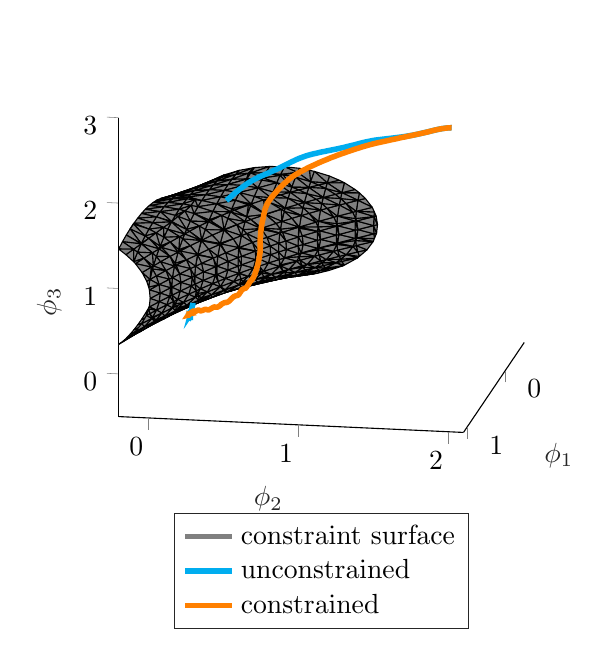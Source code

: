 % This file was created by matlab2tikz.
%
%The latest updates can be retrieved from
%  http://www.mathworks.com/matlabcentral/fileexchange/22022-matlab2tikz-matlab2tikz
%where you can also make suggestions and rate matlab2tikz.
%
\begin{tikzpicture}

\begin{axis}[%
width=2.028in,
height=2.024in,
at={(1.011in,0.642in)},
scale only axis,
xmin=-0.5,
xmax=1.1,
tick align=outside,
xlabel style={font=\color{white!15!black}},
xlabel={$\phi_\text{1}$},
ymin=-0.2,
ymax=2.1,
ylabel style={font=\color{white!15!black}},
ylabel={$\phi_\text{2}$},
zmin=-0.5,
zmax=3,
zlabel style={font=\color{white!15!black}},
zlabel={$\phi_\text{3}$},
view={100}{17},
axis background/.style={fill=white},
title style={font=\bfseries},
title={},
axis x line*=bottom,
axis y line*=left,
axis z line*=left,
legend style={at={(0.5,-0.2)}, anchor=north, legend cell align=left, align=left, draw=white!15!black}
]
% \addplot3 [color=black, line width=11.0pt, draw=none, mark=asterisk, mark options={solid, black}]
%  table[row sep=crcr] {%
% -0.011	-0.016	-0.026\\
% };
%  \addlegendentry{Goal Attitude}
% \addlegendentry{Constraint Surface}
\addplot3 [color=gray, line width=2.0pt]
 table[row sep=crcr] {%
0	0	1\\
};
\addlegendentry{constraint surface}
\addplot3 [color=cyan, line width=2.0pt]
 table[row sep=crcr] {%
0	0	1\\
};
\addlegendentry{unconstrained}
\addplot3 [color=orange, line width=2.0pt]
 table[row sep=crcr] {%
0	0	1\\
};
\addlegendentry{constrained}
\addplot3[area legend, table/row sep=crcr, patch, fill=gray, faceted color=black, patch table={%
0	1	2\\
2	1	3\\
0	2	4\\
4	2	5\\
4	5	6\\
6	5	7\\
6	7	8\\
8	7	9\\
8	9	10\\
8	10	11\\
11	10	12\\
11	12	13\\
2	3	14\\
2	14	5\\
5	14	15\\
5	15	7\\
7	15	16\\
7	16	9\\
17	18	19\\
19	18	20\\
17	19	21\\
21	19	22\\
3	1	22\\
22	1	21\\
9	23	10\\
10	23	12\\
12	23	24\\
12	24	13\\
13	24	25\\
13	25	26\\
26	25	27\\
26	27	28\\
19	20	29\\
29	20	30\\
19	29	22\\
22	29	31\\
3	22	14\\
14	22	31\\
14	31	32\\
14	32	15\\
15	32	33\\
15	33	16\\
16	33	34\\
16	34	9\\
9	34	35\\
9	35	23\\
23	35	24\\
24	35	36\\
24	36	37\\
24	37	25\\
38	39	40\\
38	41	39\\
39	41	29\\
39	29	30\\
29	41	31\\
31	41	42\\
31	42	32\\
32	42	43\\
32	43	33\\
33	43	44\\
33	44	34\\
34	44	45\\
34	45	35\\
35	45	46\\
35	46	47\\
35	47	36\\
38	40	48\\
48	40	49\\
38	48	41\\
41	48	50\\
41	50	42\\
42	50	51\\
42	51	43\\
43	51	52\\
43	52	44\\
44	52	53\\
44	53	54\\
44	54	45\\
45	54	55\\
45	55	46\\
56	57	58\\
56	59	57\\
57	59	48\\
57	48	49\\
48	59	50\\
50	59	60\\
50	60	51\\
51	60	61\\
51	61	52\\
52	61	62\\
52	62	63\\
52	63	53\\
64	65	66\\
66	65	56\\
66	56	58\\
56	65	59\\
59	65	67\\
59	67	60\\
60	67	68\\
60	68	61\\
61	68	69\\
61	69	62\\
62	69	70\\
64	71	65\\
65	71	72\\
65	72	67\\
67	72	73\\
67	73	68\\
68	73	74\\
68	74	69\\
69	74	75\\
69	75	76\\
69	76	70\\
71	77	72\\
72	77	78\\
72	78	73\\
73	78	79\\
73	79	74\\
74	79	80\\
74	80	81\\
74	81	75\\
77	82	78\\
78	82	83\\
78	83	79\\
79	83	84\\
79	84	80\\
80	84	85\\
82	86	83\\
83	86	87\\
83	87	84\\
84	87	88\\
84	88	89\\
84	89	85\\
86	90	87\\
87	90	91\\
87	91	88\\
88	91	92\\
90	93	91\\
91	93	94\\
91	94	95\\
91	95	92\\
93	96	94\\
94	96	97\\
96	98	97\\
97	98	99\\
98	100	99\\
101	102	103\\
103	102	104\\
20	18	103\\
103	18	101\\
25	105	27\\
27	105	28\\
28	105	106\\
28	106	107\\
107	106	108\\
107	108	109\\
110	111	112\\
110	113	111\\
111	113	103\\
111	103	104\\
30	20	113\\
113	20	103\\
36	114	37\\
37	114	25\\
25	114	115\\
25	115	105\\
105	115	116\\
105	116	106\\
110	112	117\\
117	112	118\\
40	39	117\\
117	39	113\\
117	113	110\\
39	30	113\\
46	119	47\\
47	119	36\\
36	119	120\\
36	120	114\\
114	120	121\\
114	121	115\\
122	123	124\\
124	123	117\\
124	117	118\\
49	40	123\\
123	40	117\\
53	125	54\\
54	125	55\\
55	125	126\\
55	126	46\\
46	126	127\\
46	127	119\\
119	127	128\\
119	128	120\\
58	57	129\\
129	57	123\\
129	123	122\\
57	49	123\\
62	130	63\\
63	130	53\\
53	130	131\\
53	131	125\\
125	131	126\\
126	131	132\\
126	132	133\\
126	133	127\\
66	58	129\\
70	134	62\\
62	134	130\\
130	134	131\\
131	134	135\\
131	135	136\\
131	136	132\\
75	137	76\\
76	137	70\\
70	137	138\\
70	138	134\\
134	138	139\\
134	139	135\\
80	140	81\\
81	140	75\\
75	140	141\\
75	141	137\\
137	141	138\\
138	141	142\\
85	143	80\\
80	143	140\\
140	143	141\\
141	143	144\\
141	144	145\\
141	145	142\\
88	146	89\\
89	146	85\\
85	146	147\\
85	147	143\\
143	147	148\\
143	148	144\\
92	149	88\\
88	149	146\\
146	149	147\\
147	149	150\\
94	151	95\\
95	151	92\\
92	151	152\\
92	152	149\\
149	152	150\\
150	152	153\\
97	154	94\\
94	154	151\\
151	154	152\\
152	154	155\\
152	155	156\\
152	156	153\\
99	157	97\\
97	157	154\\
154	157	155\\
155	157	158\\
100	159	99\\
99	159	160\\
99	160	157\\
157	160	161\\
157	161	158\\
159	162	160\\
160	162	163\\
164	165	166\\
104	102	164\\
164	102	167\\
164	167	165\\
106	168	108\\
108	168	109\\
109	168	169\\
109	169	170\\
170	169	171\\
170	171	172\\
112	111	173\\
173	111	164\\
173	164	166\\
111	104	164\\
115	174	116\\
116	174	106\\
106	174	175\\
106	175	168\\
168	175	176\\
168	176	169\\
118	112	177\\
177	112	173\\
177	173	178\\
120	179	121\\
121	179	115\\
115	179	180\\
115	180	174\\
174	180	181\\
174	181	175\\
124	118	177\\
127	182	128\\
128	182	120\\
120	182	183\\
120	183	179\\
179	183	184\\
179	184	180\\
132	185	133\\
133	185	127\\
127	185	186\\
127	186	182\\
182	186	187\\
182	187	183\\
135	188	136\\
136	188	132\\
132	188	189\\
132	189	185\\
185	189	190\\
185	190	186\\
138	191	139\\
139	191	135\\
135	191	192\\
135	192	188\\
188	192	193\\
188	193	189\\
142	194	138\\
138	194	191\\
191	194	192\\
192	194	195\\
144	196	145\\
145	196	142\\
142	196	197\\
142	197	194\\
194	197	198\\
194	198	195\\
147	199	148\\
148	199	144\\
144	199	200\\
144	200	196\\
196	200	201\\
196	201	197\\
150	202	147\\
147	202	199\\
199	202	200\\
200	202	203\\
153	204	150\\
150	204	205\\
150	205	202\\
202	205	203\\
155	206	156\\
156	206	153\\
153	206	207\\
153	207	204\\
158	208	155\\
155	208	209\\
155	209	206\\
206	209	207\\
160	210	161\\
161	210	158\\
158	210	211\\
158	211	208\\
163	212	160\\
160	212	210\\
210	212	211\\
211	212	213\\
166	165	214\\
214	165	215\\
214	215	216\\
165	167	215\\
169	217	171\\
171	217	218\\
171	218	172\\
172	218	219\\
173	166	220\\
220	166	214\\
220	214	221\\
175	222	176\\
176	222	223\\
176	223	169\\
169	223	217\\
178	173	220\\
180	224	181\\
181	224	225\\
181	225	175\\
175	225	222\\
183	226	184\\
184	226	227\\
184	227	180\\
180	227	224\\
186	228	187\\
187	228	229\\
187	229	183\\
183	229	226\\
189	230	190\\
190	230	186\\
186	230	231\\
186	231	228\\
192	232	193\\
193	232	189\\
189	232	233\\
189	233	230\\
230	233	234\\
230	234	231\\
195	235	192\\
192	235	236\\
192	236	232\\
232	236	233\\
197	237	198\\
198	237	195\\
195	237	238\\
195	238	235\\
200	239	201\\
201	239	197\\
197	239	240\\
197	240	237\\
237	240	241\\
237	241	238\\
203	242	200\\
200	242	243\\
200	243	239\\
239	243	240\\
204	244	205\\
205	244	203\\
203	244	245\\
203	245	242\\
207	246	204\\
204	246	247\\
204	247	244\\
244	247	245\\
208	248	209\\
209	248	207\\
207	248	249\\
207	249	246\\
211	250	208\\
208	250	251\\
208	251	248\\
248	251	249\\
213	252	211\\
211	252	250\\
214	216	253\\
253	216	254\\
253	254	255\\
217	256	218\\
218	256	219\\
219	256	257\\
219	257	258\\
258	257	259\\
258	259	260\\
221	214	253\\
222	261	223\\
223	261	217\\
217	261	262\\
217	262	256\\
256	262	263\\
256	263	257\\
224	264	225\\
225	264	222\\
222	264	265\\
222	265	261\\
261	265	266\\
261	266	262\\
226	267	227\\
227	267	224\\
224	267	268\\
224	268	264\\
264	268	269\\
264	269	265\\
228	270	229\\
229	270	226\\
226	270	271\\
226	271	267\\
267	271	272\\
267	272	268\\
231	273	228\\
228	273	274\\
228	274	270\\
270	274	271\\
233	275	234\\
234	275	276\\
234	276	231\\
231	276	273\\
235	277	236\\
236	277	233\\
233	277	278\\
233	278	275\\
238	279	235\\
235	279	280\\
235	280	277\\
277	280	278\\
240	281	241\\
241	281	282\\
241	282	238\\
238	282	279\\
242	283	243\\
243	283	240\\
240	283	284\\
240	284	281\\
245	285	242\\
242	285	286\\
242	286	283\\
283	286	284\\
246	287	247\\
247	287	245\\
245	287	288\\
245	288	285\\
249	289	246\\
246	289	290\\
246	290	287\\
287	290	288\\
250	291	251\\
251	291	249\\
249	291	292\\
249	292	289\\
252	293	250\\
250	293	294\\
250	294	291\\
291	294	292\\
255	254	295\\
295	254	296\\
257	297	259\\
259	297	298\\
259	298	260\\
260	298	299\\
262	300	263\\
263	300	301\\
263	301	257\\
257	301	297\\
265	302	266\\
266	302	303\\
266	303	262\\
262	303	300\\
268	304	269\\
269	304	305\\
269	305	265\\
265	305	302\\
271	306	272\\
272	306	307\\
272	307	268\\
268	307	304\\
273	308	274\\
274	308	309\\
274	309	271\\
271	309	306\\
275	310	276\\
276	310	311\\
276	311	273\\
273	311	308\\
278	312	275\\
275	312	310\\
279	313	280\\
280	313	314\\
280	314	278\\
278	314	312\\
281	315	282\\
282	315	316\\
282	316	279\\
279	316	313\\
284	317	281\\
281	317	315\\
285	318	286\\
286	318	319\\
286	319	284\\
284	319	317\\
288	320	285\\
285	320	318\\
289	321	290\\
290	321	322\\
290	322	288\\
288	322	320\\
292	323	289\\
289	323	321\\
293	324	294\\
294	324	292\\
292	324	325\\
292	325	323\\
295	296	326\\
326	296	327\\
297	328	298\\
298	328	329\\
298	329	299\\
299	329	330\\
300	331	301\\
301	331	332\\
301	332	297\\
297	332	328\\
302	333	303\\
303	333	334\\
303	334	300\\
300	334	331\\
304	335	305\\
305	335	336\\
305	336	302\\
302	336	333\\
306	337	307\\
307	337	338\\
307	338	304\\
304	338	335\\
308	339	309\\
309	339	340\\
309	340	306\\
306	340	337\\
310	341	311\\
311	341	342\\
311	342	308\\
308	342	339\\
312	343	310\\
310	343	341\\
313	344	314\\
314	344	345\\
314	345	312\\
312	345	343\\
315	346	316\\
316	346	347\\
316	347	313\\
313	347	344\\
317	348	315\\
315	348	346\\
318	349	319\\
319	349	350\\
319	350	317\\
317	350	348\\
320	351	318\\
318	351	349\\
321	352	322\\
322	352	353\\
322	353	320\\
320	353	351\\
323	354	321\\
321	354	352\\
325	355	323\\
323	355	354\\
326	327	356\\
356	327	357\\
356	357	358\\
359	360	361\\
328	359	329\\
329	359	361\\
329	361	362\\
362	361	363\\
329	362	330\\
356	358	364\\
365	366	367\\
331	365	332\\
332	365	367\\
332	367	359\\
359	367	360\\
332	359	328\\
368	369	370\\
333	368	334\\
334	368	370\\
334	370	365\\
365	370	366\\
334	365	331\\
371	372	373\\
335	371	336\\
336	371	373\\
336	373	368\\
368	373	369\\
336	368	333\\
337	374	338\\
338	374	372\\
338	372	371\\
338	371	335\\
339	375	340\\
340	375	376\\
340	376	337\\
337	376	374\\
341	377	342\\
342	377	378\\
342	378	339\\
339	378	375\\
379	380	381\\
343	379	341\\
341	379	381\\
341	381	377\\
344	382	345\\
345	382	380\\
345	380	379\\
345	379	343\\
346	383	347\\
347	383	384\\
347	384	344\\
344	384	382\\
348	385	346\\
346	385	383\\
349	386	350\\
350	386	387\\
350	387	348\\
348	387	385\\
351	388	349\\
349	388	386\\
352	389	353\\
353	389	390\\
353	390	351\\
351	390	388\\
354	391	352\\
352	391	389\\
355	392	354\\
354	392	391\\
358	357	393\\
393	357	394\\
393	394	395\\
394	396	395\\
360	397	361\\
361	397	398\\
361	398	363\\
363	398	399\\
364	358	400\\
400	358	393\\
400	393	401\\
366	402	367\\
367	402	403\\
367	403	360\\
360	403	397\\
400	401	404\\
369	405	370\\
370	405	406\\
370	406	366\\
366	406	402\\
372	407	373\\
373	407	408\\
373	408	369\\
369	408	405\\
409	410	411\\
374	409	372\\
372	409	411\\
372	411	407\\
412	413	414\\
375	412	376\\
376	412	414\\
376	414	409\\
409	414	410\\
376	409	374\\
377	415	378\\
378	415	413\\
378	413	412\\
378	412	375\\
380	416	381\\
381	416	417\\
381	417	377\\
377	417	415\\
382	418	380\\
380	418	416\\
383	419	384\\
384	419	420\\
384	420	382\\
382	420	418\\
421	422	423\\
385	421	383\\
383	421	423\\
383	423	419\\
386	424	387\\
387	424	422\\
387	422	421\\
387	421	385\\
388	425	386\\
386	425	424\\
389	426	390\\
390	426	427\\
390	427	388\\
388	427	425\\
391	428	389\\
389	428	426\\
429	430	431\\
392	429	391\\
391	429	431\\
391	431	428\\
393	395	432\\
395	396	432\\
432	396	433\\
432	433	434\\
435	436	437\\
397	435	398\\
398	435	437\\
398	437	438\\
438	437	439\\
398	438	399\\
401	393	440\\
440	393	432\\
440	432	441\\
432	434	441\\
442	443	444\\
402	442	403\\
403	442	444\\
403	444	435\\
435	444	436\\
403	435	397\\
404	401	445\\
445	401	440\\
445	440	446\\
447	448	449\\
405	447	406\\
406	447	449\\
406	449	442\\
442	449	443\\
406	442	402\\
445	446	450\\
451	452	453\\
407	451	408\\
408	451	453\\
408	453	447\\
447	453	448\\
408	447	405\\
410	454	411\\
411	454	452\\
411	452	451\\
411	451	407\\
413	455	414\\
414	455	456\\
414	456	410\\
410	456	454\\
457	458	459\\
415	457	413\\
413	457	459\\
413	459	455\\
416	460	417\\
417	460	458\\
417	458	457\\
417	457	415\\
461	462	463\\
418	461	416\\
416	461	463\\
416	463	460\\
464	465	466\\
419	464	420\\
420	464	466\\
420	466	461\\
461	466	462\\
420	461	418\\
422	467	423\\
423	467	465\\
423	465	464\\
423	464	419\\
424	468	422\\
422	468	467\\
469	470	471\\
425	469	424\\
424	469	471\\
424	471	468\\
426	472	427\\
427	472	470\\
427	470	469\\
427	469	425\\
473	474	475\\
428	473	426\\
426	473	475\\
426	475	472\\
430	476	431\\
431	476	474\\
431	474	473\\
431	473	428\\
434	433	477\\
477	433	478\\
478	479	477\\
477	479	480\\
481	482	483\\
436	481	437\\
437	481	483\\
437	483	484\\
484	483	485\\
437	484	439\\
440	441	486\\
441	434	486\\
486	434	477\\
486	477	487\\
487	477	488\\
477	480	488\\
489	490	491\\
443	489	444\\
444	489	491\\
444	491	481\\
481	491	482\\
444	481	436\\
446	440	492\\
492	440	486\\
486	487	492\\
492	487	493\\
494	495	496\\
448	494	449\\
449	494	496\\
449	496	489\\
489	496	490\\
449	489	443\\
450	446	497\\
497	446	492\\
497	492	498\\
498	492	499\\
492	493	499\\
500	501	502\\
452	500	453\\
453	500	502\\
453	502	494\\
494	502	495\\
453	494	448\\
497	498	503\\
504	505	506\\
504	506	507\\
507	506	501\\
507	501	500\\
454	507	452\\
452	507	500\\
504	508	505\\
505	508	509\\
455	508	456\\
456	508	504\\
456	504	507\\
456	507	454\\
510	511	512\\
458	510	459\\
459	510	512\\
459	512	508\\
508	512	509\\
459	508	455\\
510	513	511\\
511	513	514\\
460	513	458\\
458	513	510\\
515	516	517\\
462	515	463\\
463	515	517\\
463	517	513\\
513	517	514\\
463	513	460\\
465	518	466\\
466	518	516\\
466	516	515\\
466	515	462\\
519	520	521\\
467	519	465\\
465	519	521\\
465	521	518\\
519	522	520\\
520	522	523\\
468	522	467\\
467	522	519\\
470	524	471\\
471	524	523\\
471	523	522\\
471	522	468\\
525	526	527\\
472	525	470\\
470	525	527\\
470	527	524\\
474	528	475\\
475	528	526\\
475	526	525\\
475	525	472\\
476	529	474\\
474	529	528\\
480	479	530\\
530	479	531\\
531	532	530\\
530	532	533\\
532	534	533\\
533	534	535\\
536	537	538\\
536	538	539\\
539	538	540\\
539	540	541\\
482	539	483\\
483	539	541\\
483	541	542\\
483	542	485\\
487	488	543\\
488	480	543\\
543	480	530\\
543	530	544\\
530	533	544\\
544	533	545\\
533	535	545\\
545	535	546\\
547	548	549\\
547	549	550\\
550	549	551\\
550	551	552\\
552	551	537\\
552	537	536\\
490	552	491\\
491	552	536\\
491	536	539\\
491	539	482\\
493	487	553\\
553	487	543\\
543	544	553\\
553	544	554\\
544	545	554\\
554	545	555\\
545	546	555\\
555	546	556\\
555	556	557\\
557	556	558\\
558	556	548\\
558	548	547\\
547	550	558\\
558	550	559\\
495	559	496\\
496	559	550\\
496	550	552\\
496	552	490\\
498	499	560\\
499	493	560\\
560	493	553\\
560	553	561\\
553	554	561\\
561	554	562\\
554	555	562\\
562	555	563\\
555	557	563\\
563	557	564\\
557	558	564\\
564	558	565\\
501	565	502\\
502	565	558\\
502	558	559\\
502	559	495\\
503	498	566\\
566	498	560\\
566	560	567\\
560	561	567\\
567	561	568\\
561	562	568\\
568	562	569\\
562	563	569\\
569	563	570\\
563	564	570\\
570	564	571\\
505	571	506\\
506	571	564\\
506	564	565\\
506	565	501\\
566	567	572\\
572	567	573\\
567	568	573\\
573	568	574\\
573	574	575\\
568	569	574\\
574	569	576\\
574	576	577\\
569	570	576\\
576	570	578\\
570	571	578\\
578	571	579\\
509	579	505\\
505	579	571\\
572	573	580\\
580	573	581\\
573	575	581\\
576	582	577\\
577	582	583\\
576	578	582\\
582	578	584\\
511	584	512\\
512	584	578\\
512	578	579\\
512	579	509\\
582	585	583\\
583	585	586\\
582	584	585\\
585	584	587\\
514	587	511\\
511	587	584\\
585	588	586\\
586	588	589\\
516	588	517\\
517	588	585\\
517	585	587\\
517	587	514\\
590	591	592\\
590	592	593\\
593	592	589\\
593	589	588\\
518	593	516\\
516	593	588\\
590	594	591\\
591	594	595\\
520	594	521\\
521	594	590\\
521	590	593\\
521	593	518\\
594	596	595\\
595	596	597\\
523	596	520\\
520	596	594\\
596	598	597\\
597	598	599\\
524	598	523\\
523	598	596\\
526	600	527\\
527	600	599\\
527	599	598\\
527	598	524\\
601	602	603\\
528	601	526\\
526	601	603\\
526	603	600\\
601	604	602\\
602	604	605\\
529	604	528\\
528	604	601\\
535	534	606\\
606	534	607\\
607	608	606\\
606	608	609\\
608	610	609\\
609	610	611\\
537	611	538\\
538	611	610\\
538	610	612\\
538	612	540\\
546	535	613\\
613	535	606\\
548	613	549\\
549	613	606\\
549	606	609\\
549	609	551\\
551	609	611\\
551	611	537\\
546	613	556\\
556	613	548\\
575	574	614\\
574	577	614\\
580	581	615\\
615	581	616\\
581	575	616\\
616	575	614\\
616	614	617\\
583	617	577\\
577	617	614\\
615	616	618\\
618	616	619\\
616	617	619\\
619	617	620\\
586	620	583\\
583	620	617\\
618	619	621\\
621	619	622\\
619	620	622\\
622	620	623\\
589	623	586\\
586	623	620\\
621	622	624\\
624	622	625\\
591	625	592\\
592	625	622\\
592	622	623\\
592	623	589\\
624	625	626\\
626	625	627\\
595	627	591\\
591	627	625\\
626	627	628\\
628	627	629\\
597	629	595\\
595	629	627\\
628	629	630\\
630	629	631\\
630	631	632\\
599	631	597\\
597	631	629\\
633	634	635\\
635	634	632\\
635	632	631\\
600	635	599\\
599	635	631\\
602	636	603\\
603	636	633\\
603	633	635\\
603	635	600\\
605	637	602\\
602	637	636\\
630	632	638\\
634	638	632\\
}]
table[row sep=crcr] {%
x	y	z\\
-0.5	0.3	0.181\\
-0.5	0.247	0.2\\
-0.4	0.3	0.192\\
-0.4	0.264	0.2\\
-0.5	0.4	0.16\\
-0.4	0.4	0.184\\
-0.5	0.5	0.155\\
-0.4	0.5	0.191\\
-0.5	0.6	0.165\\
-0.4	0.539	0.2\\
-0.43	0.6	0.2\\
-0.5	0.7	0.191\\
-0.486	0.7	0.2\\
-0.5	0.723	0.2\\
-0.35	0.3	0.2\\
-0.346	0.4	0.2\\
-0.38	0.5	0.2\\
-0.5	0.1	0.282\\
-0.5	0.077	0.3\\
-0.4	0.1	0.264\\
-0.4	0.043	0.3\\
-0.5	0.2	0.22\\
-0.4	0.2	0.218\\
-0.4	0.6	0.217\\
-0.4	0.7	0.263\\
-0.4	0.761	0.3\\
-0.5	0.8	0.239\\
-0.431	0.8	0.3\\
-0.5	0.891	0.3\\
-0.3	0.1	0.253\\
-0.3	0.001	0.3\\
-0.3	0.2	0.222\\
-0.3	0.3	0.21\\
-0.3	0.4	0.216\\
-0.3	0.5	0.24\\
-0.3	0.6	0.281\\
-0.3	0.634	0.3\\
-0.353	0.7	0.3\\
-0.2	0	0.281\\
-0.298	0	0.3\\
-0.2	-0.039	0.3\\
-0.2	0.1	0.249\\
-0.2	0.2	0.233\\
-0.2	0.3	0.236\\
-0.2	0.4	0.256\\
-0.2	0.5	0.294\\
-0.2	0.512	0.3\\
-0.273	0.6	0.3\\
-0.1	0	0.269\\
-0.1	-0.091	0.3\\
-0.1	0.1	0.251\\
-0.1	0.2	0.25\\
-0.1	0.3	0.267\\
-0.1	0.398	0.3\\
-0.102	0.4	0.3\\
-0.189	0.5	0.3\\
0	-0.1	0.283\\
-0.085	-0.1	0.3\\
0	-0.148	0.3\\
0	0	0.262\\
0	0.1	0.259\\
0	0.2	0.272\\
0	0.292	0.3\\
-0.007	0.3	0.3\\
0.1	-0.2	0.292\\
0.1	-0.1	0.269\\
0.07	-0.2	0.3\\
0.1	0	0.262\\
0.1	0.1	0.273\\
0.1	0.2	0.3\\
0.1	0.201	0.3\\
0.2	-0.2	0.27\\
0.2	-0.1	0.261\\
0.2	0	0.268\\
0.2	0.1	0.292\\
0.2	0.12	0.3\\
0.101	0.2	0.3\\
0.3	-0.2	0.254\\
0.3	-0.1	0.259\\
0.3	0	0.28\\
0.3	0.055	0.3\\
0.233	0.1	0.3\\
0.4	-0.2	0.245\\
0.4	-0.1	0.263\\
0.4	0	0.297\\
0.4	0.006	0.3\\
0.5	-0.2	0.241\\
0.5	-0.1	0.273\\
0.5	-0.042	0.3\\
0.415	0	0.3\\
0.6	-0.2	0.244\\
0.6	-0.1	0.288\\
0.6	-0.08	0.3\\
0.7	-0.2	0.252\\
0.7	-0.115	0.3\\
0.66	-0.1	0.3\\
0.8	-0.2	0.266\\
0.8	-0.151	0.3\\
0.9	-0.2	0.285\\
0.9	-0.181	0.3\\
0.965	-0.2	0.3\\
-0.5	0	0.376\\
-0.5	-0.02	0.4\\
-0.4	0	0.335\\
-0.4	-0.066	0.4\\
-0.4	0.8	0.333\\
-0.4	0.869	0.4\\
-0.5	0.9	0.308\\
-0.427	0.9	0.4\\
-0.5	0.988	0.4\\
-0.3	-0.1	0.382\\
-0.337	-0.1	0.4\\
-0.3	-0.118	0.4\\
-0.3	0	0.3\\
-0.3	0.7	0.351\\
-0.3	0.755	0.4\\
-0.341	0.8	0.4\\
-0.2	-0.1	0.34\\
-0.2	-0.174	0.4\\
-0.2	0.6	0.361\\
-0.2	0.646	0.4\\
-0.251	0.7	0.4\\
-0.1	-0.2	0.37\\
-0.1	-0.1	0.304\\
-0.16	-0.2	0.4\\
-0.1	0.4	0.301\\
-0.1	0.5	0.365\\
-0.1	0.544	0.4\\
-0.156	0.6	0.4\\
0	-0.2	0.326\\
0	0.3	0.303\\
0	0.4	0.363\\
0	0.449	0.4\\
-0.054	0.5	0.4\\
0.1	0.3	0.355\\
0.1	0.363	0.4\\
0.057	0.4	0.4\\
0.2	0.2	0.341\\
0.2	0.286	0.4\\
0.182	0.3	0.4\\
0.3	0.1	0.322\\
0.3	0.2	0.387\\
0.3	0.216	0.4\\
0.4	0.1	0.359\\
0.4	0.153	0.4\\
0.326	0.2	0.4\\
0.5	0	0.325\\
0.5	0.099	0.4\\
0.499	0.1	0.4\\
0.6	0	0.359\\
0.6	0.046	0.4\\
0.7	-0.1	0.311\\
0.7	0	0.398\\
0.7	0.002	0.4\\
0.8	-0.1	0.343\\
0.8	-0.043	0.4\\
0.706	0	0.4\\
0.9	-0.1	0.379\\
0.9	-0.082	0.4\\
1	-0.2	0.311\\
1	-0.12	0.4\\
0.952	-0.1	0.4\\
1.1	-0.2	0.346\\
1.1	-0.156	0.4\\
-0.4	-0.1	0.445\\
-0.471	-0.1	0.5\\
-0.4	-0.136	0.5\\
-0.5	-0.084	0.5\\
-0.4	0.9	0.443\\
-0.4	0.938	0.5\\
-0.5	1	0.419\\
-0.456	1	0.5\\
-0.5	1.051	0.5\\
-0.3	-0.194	0.5\\
-0.3	0.8	0.459\\
-0.3	0.83	0.5\\
-0.366	0.9	0.5\\
-0.2	-0.2	0.429\\
-0.29	-0.2	0.5\\
-0.2	0.7	0.465\\
-0.2	0.727	0.5\\
-0.272	0.8	0.5\\
-0.1	0.6	0.464\\
-0.1	0.63	0.5\\
-0.174	0.7	0.5\\
0	0.5	0.455\\
0	0.538	0.5\\
-0.069	0.6	0.5\\
0.1	0.4	0.438\\
0.1	0.454	0.5\\
0.045	0.5	0.5\\
0.2	0.3	0.414\\
0.2	0.377	0.5\\
0.17	0.4	0.5\\
0.3	0.3	0.491\\
0.3	0.307	0.5\\
0.4	0.2	0.45\\
0.4	0.241	0.5\\
0.311	0.3	0.5\\
0.5	0.1	0.401\\
0.5	0.183	0.5\\
0.472	0.2	0.5\\
0.6	0.1	0.463\\
0.6	0.128	0.5\\
0.7	0.079	0.5\\
0.659	0.1	0.5\\
0.8	0	0.454\\
0.8	0.032	0.5\\
0.9	-0.011	0.5\\
0.876	0	0.5\\
1	-0.1	0.427\\
1	-0.053	0.5\\
1.1	-0.1	0.485\\
1.1	-0.091	0.5\\
-0.4	-0.181	0.6\\
-0.5	-0.1	0.537\\
-0.5	-0.125	0.6\\
-0.4	0.983	0.6\\
-0.417	1	0.6\\
-0.5	1.092	0.6\\
-0.3	-0.2	0.512\\
-0.369	-0.2	0.6\\
-0.3	0.878	0.6\\
-0.323	0.9	0.6\\
-0.2	0.777	0.6\\
-0.224	0.8	0.6\\
-0.1	0.683	0.6\\
-0.119	0.7	0.6\\
0	0.595	0.6\\
-0.006	0.6	0.6\\
0.1	0.5	0.579\\
0.1	0.512	0.6\\
0.2	0.4	0.538\\
0.2	0.435	0.6\\
0.115	0.5	0.6\\
0.3	0.364	0.6\\
0.249	0.4	0.6\\
0.4	0.3	0.6\\
0.4	0.3	0.6\\
0.5	0.2	0.529\\
0.5	0.239	0.6\\
0.4	0.3	0.6\\
0.6	0.184	0.6\\
0.572	0.2	0.6\\
0.7	0.1	0.538\\
0.7	0.131	0.6\\
0.8	0.083	0.6\\
0.768	0.1	0.6\\
0.9	0	0.521\\
0.9	0.037	0.6\\
1	-0.004	0.6\\
0.991	0	0.6\\
1.1	-0.047	0.6\\
-0.4	-0.2	0.675\\
-0.5	-0.147	0.7\\
-0.411	-0.2	0.7\\
-0.4	1	0.67\\
-0.4	1.008	0.7\\
-0.5	1.1	0.635\\
-0.487	1.1	0.7\\
-0.5	1.115	0.7\\
-0.3	0.9	0.683\\
-0.3	0.905	0.7\\
-0.393	1	0.7\\
-0.2	0.8	0.677\\
-0.2	0.807	0.7\\
-0.296	0.9	0.7\\
-0.1	0.7	0.655\\
-0.1	0.714	0.7\\
-0.193	0.8	0.7\\
0	0.6	0.617\\
0	0.627	0.7\\
-0.085	0.7	0.7\\
0.1	0.545	0.7\\
0.032	0.6	0.7\\
0.2	0.47	0.7\\
0.159	0.5	0.7\\
0.3	0.4	0.699\\
0.3	0.4	0.7\\
0.4	0.334	0.7\\
0.3	0.4	0.7\\
0.5	0.274	0.7\\
0.458	0.3	0.7\\
0.6	0.2	0.646\\
0.6	0.218	0.7\\
0.7	0.166	0.7\\
0.636	0.2	0.7\\
0.8	0.1	0.647\\
0.8	0.117	0.7\\
0.9	0.07	0.7\\
0.839	0.1	0.7\\
1	0	0.613\\
1	0.027	0.7\\
1.1	-0.015	0.7\\
1.067	0	0.7\\
-0.423	-0.2	0.8\\
-0.5	-0.153	0.8\\
-0.4	1.015	0.8\\
-0.481	1.1	0.8\\
-0.5	1.121	0.8\\
-0.3	0.914	0.8\\
-0.386	1	0.8\\
-0.2	0.817	0.8\\
-0.286	0.9	0.8\\
-0.1	0.726	0.8\\
-0.182	0.8	0.8\\
0	0.64	0.8\\
-0.071	0.7	0.8\\
0.1	0.56	0.8\\
0.049	0.6	0.8\\
0.2	0.486	0.8\\
0.18	0.5	0.8\\
0.3	0.416	0.8\\
0.4	0.351	0.8\\
0.325	0.4	0.8\\
0.5	0.293	0.8\\
0.488	0.3	0.8\\
0.6	0.236	0.8\\
0.7	0.184	0.8\\
0.671	0.2	0.8\\
0.8	0.135	0.8\\
0.9	0.09	0.8\\
0.879	0.1	0.8\\
1	0.045	0.8\\
1.1	0	0.776\\
1.1	0.004	0.8\\
-0.409	-0.2	0.9\\
-0.5	-0.144	0.9\\
-0.4	1.007	0.9\\
-0.489	1.1	0.9\\
-0.5	1.112	0.9\\
-0.3	0.906	0.9\\
-0.394	1	0.9\\
-0.2	0.811	0.9\\
-0.294	0.9	0.9\\
-0.1	0.72	0.9\\
-0.189	0.8	0.9\\
0	0.636	0.9\\
-0.077	0.7	0.9\\
0.1	0.557	0.9\\
0.044	0.6	0.9\\
0.2	0.484	0.9\\
0.177	0.5	0.9\\
0.3	0.416	0.9\\
0.4	0.352	0.9\\
0.325	0.4	0.9\\
0.5	0.294	0.9\\
0.49	0.3	0.9\\
0.6	0.239	0.9\\
0.7	0.188	0.9\\
0.678	0.2	0.9\\
0.8	0.139	0.9\\
0.9	0.095	0.9\\
0.889	0.1	0.9\\
1	0.051	0.9\\
1.1	0.01	0.9\\
-0.4	-0.2	0.924\\
-0.5	-0.119	1\\
-0.4	-0.179	1\\
-0.4	1	0.928\\
-0.4	0.981	1\\
-0.419	1	1\\
-0.5	1.1	0.947\\
-0.5	1.086	1\\
-0.368	-0.2	1\\
-0.3	0.9	0.926\\
-0.3	0.88	1\\
-0.32	0.9	1\\
-0.2	0.8	0.946\\
-0.2	0.786	1\\
-0.216	0.8	1\\
-0.1	0.7	0.989\\
-0.1	0.697	1\\
-0.104	0.7	1\\
0	0.613	1\\
0.1	0.535	1\\
0.017	0.6	1\\
0.2	0.464	1\\
0.149	0.5	1\\
0.3	0.4	0.993\\
0.3	0.398	1\\
0.298	0.4	1\\
0.4	0.336	1\\
0.5	0.279	1\\
0.464	0.3	1\\
0.6	0.226	1\\
0.7	0.177	1\\
0.655	0.2	1\\
0.8	0.13	1\\
0.9	0.087	1\\
0.871	0.1	1\\
1	0.044	1\\
1.1	0.005	1\\
-0.4	-0.133	1.1\\
-0.5	-0.1	1.047\\
-0.457	-0.1	1.1\\
-0.5	-0.073	1.1\\
-0.4	0.935	1.1\\
-0.463	1	1.1\\
-0.5	1.04	1.1\\
-0.3	-0.2	1.099\\
-0.3	-0.199	1.1\\
-0.3	0.835	1.1\\
-0.366	0.9	1.1\\
-0.299	-0.2	1.1\\
-0.2	0.74	1.1\\
-0.264	0.8	1.1\\
-0.1	0.651	1.1\\
-0.156	0.7	1.1\\
0	0.6	1.035\\
0	0.57	1.1\\
-0.038	0.6	1.1\\
0.1	0.5	1.09\\
0.1	0.495	1.1\\
0.093	0.5	1.1\\
0.2	0.425	1.1\\
0.3	0.361	1.1\\
0.239	0.4	1.1\\
0.4	0.303	1.1\\
0.5	0.248	1.1\\
0.406	0.3	1.1\\
0.6	0.2	1.096\\
0.6	0.199	1.1\\
0.598	0.2	1.1\\
0.7	0.15	1.1\\
0.8	0.107	1.1\\
0.9	0.064	1.1\\
0.818	0.1	1.1\\
1	0.025	1.1\\
1.1	0	1.032\\
1.1	-0.013	1.1\\
1.067	0	1.1\\
-0.4	-0.1	1.153\\
-0.5	-0.006	1.2\\
-0.4	-0.062	1.2\\
-0.4	0.9	1.154\\
-0.4	0.864	1.2\\
-0.434	0.9	1.2\\
-0.5	1	1.163\\
-0.5	0.971	1.2\\
-0.3	-0.126	1.2\\
-0.342	-0.1	1.2\\
-0.3	0.8	1.153\\
-0.3	0.762	1.2\\
-0.338	0.8	1.2\\
-0.2	-0.2	1.198\\
-0.2	-0.198	1.2\\
-0.2	0.7	1.161\\
-0.2	0.667	1.2\\
-0.235	0.7	1.2\\
-0.197	-0.2	1.2\\
-0.1	0.6	1.177\\
-0.1	0.58	1.2\\
-0.123	0.6	1.2\\
0	0.501	1.2\\
0.1	0.427	1.2\\
0.001	0.5	1.2\\
0.2	0.4	1.145\\
0.2	0.36	1.2\\
0.141	0.4	1.2\\
0.3	0.302	1.2\\
0.4	0.3	1.107\\
0.4	0.246	1.2\\
0.304	0.3	1.2\\
0.5	0.2	1.197\\
0.5	0.198	1.2\\
0.496	0.2	1.2\\
0.6	0.15	1.2\\
0.7	0.108	1.2\\
0.8	0.1	1.121\\
0.8	0.066	1.2\\
0.721	0.1	1.2\\
0.9	0.028	1.2\\
1	0	1.179\\
1	-0.008	1.2\\
0.979	0	1.2\\
1.1	-0.044	1.2\\
-0.4	0	1.263\\
-0.5	0	1.207\\
-0.5	0.099	1.3\\
-0.4	0.05	1.3\\
-0.4	0.8	1.264\\
-0.4	0.752	1.3\\
-0.443	0.8	1.3\\
-0.5	0.9	1.273\\
-0.5	0.865	1.3\\
-0.3	-0.1	1.229\\
-0.3	-0.011	1.3\\
-0.32	0	1.3\\
-0.3	0.7	1.261\\
-0.3	0.646	1.3\\
-0.351	0.7	1.3\\
-0.2	-0.1	1.287\\
-0.2	-0.078	1.3\\
-0.2	0.6	1.265\\
-0.2	0.549	1.3\\
-0.253	0.6	1.3\\
-0.1	-0.2	1.27\\
-0.1	-0.155	1.3\\
-0.173	-0.1	1.3\\
-0.1	0.5	1.275\\
-0.1	0.462	1.3\\
-0.144	0.5	1.3\\
-0.05	-0.2	1.3\\
0	0.4	1.291\\
0	0.386	1.3\\
-0.018	0.4	1.3\\
0	0.5	1.201\\
0.1	0.4	1.231\\
0.1	0.318	1.3\\
0.2	0.3	1.267\\
0.2	0.258	1.3\\
0.131	0.3	1.3\\
0.3	0.3	1.203\\
0.3	0.209	1.3\\
0.4	0.2	1.261\\
0.4	0.16	1.3\\
0.318	0.2	1.3\\
0.5	0.119	1.3\\
0.6	0.1	1.276\\
0.6	0.08	1.3\\
0.55	0.1	1.3\\
0.7	0.1	1.215\\
0.7	0.042	1.3\\
0.8	0.009	1.3\\
0.9	0	1.258\\
0.9	-0.026	1.3\\
0.827	0	1.3\\
1	-0.058	1.3\\
1.1	-0.088	1.3\\
-0.4	0.1	1.334\\
-0.5	0.1	1.301\\
-0.5	0.2	1.362\\
-0.4	0.2	1.379\\
-0.5	0.296	1.4\\
-0.4	0.285	1.4\\
-0.4	0.6	1.379\\
-0.4	0.517	1.4\\
-0.454	0.6	1.4\\
-0.4	0.7	1.334\\
-0.5	0.667	1.4\\
-0.5	0.7	1.39\\
-0.5	0.8	1.344\\
-0.3	0	1.308\\
-0.3	0.1	1.359\\
-0.3	0.2	1.389\\
-0.3	0.299	1.4\\
-0.3	0.4	1.395\\
-0.3	0.302	1.4\\
-0.33	0.4	1.4\\
-0.3	0.5	1.372\\
-0.387	0.5	1.4\\
-0.3	0.6	1.329\\
-0.2	0	1.344\\
-0.2	0.1	1.378\\
-0.2	0.2	1.393\\
-0.299	0.3	1.4\\
-0.2	0.3	1.39\\
-0.2	0.4	1.37\\
-0.2	0.5	1.33\\
-0.1	-0.1	1.333\\
-0.1	0	1.371\\
-0.1	0.1	1.39\\
-0.1	0.2	1.39\\
-0.1	0.3	1.373\\
-0.1	0.4	1.336\\
0	-0.2	1.328\\
0	-0.1	1.37\\
0	0	1.392\\
0	0.1	1.396\\
0	0.2	1.381\\
0	0.3	1.348\\
0.1	-0.2	1.375\\
0.1	-0.1	1.399\\
0.057	0	1.4\\
0.1	-0.092	1.4\\
0.1	0.1	1.395\\
0.1	0.056	1.4\\
0.1	0.2	1.365\\
0.1	0.3	1.314\\
0.167	-0.2	1.4\\
0.102	-0.1	1.4\\
0.2	0.1	1.388\\
0.2	0.055	1.4\\
0.2	0.2	1.341\\
0.3	0.1	1.374\\
0.3	0.039	1.4\\
0.3	0.2	1.308\\
0.4	0.1	1.352\\
0.4	0.019	1.4\\
0.5	0	1.399\\
0.5	-0.001	1.4\\
0.494	0	1.4\\
0.5	0.1	1.32\\
0.6	0	1.38\\
0.6	-0.028	1.4\\
0.7	0	1.352\\
0.7	-0.052	1.4\\
0.8	0	1.313\\
0.8	-0.076	1.4\\
0.9	-0.1	1.4\\
1	-0.1	1.367\\
1	-0.126	1.4\\
0.902	-0.1	1.4\\
1.1	-0.1	1.321\\
1.1	-0.152	1.4\\
-0.4	0.3	1.404\\
-0.5	0.3	1.402\\
-0.5	0.4	1.423\\
-0.4	0.4	1.412\\
-0.5	0.5	1.428\\
-0.4	0.5	1.404\\
-0.5	0.6	1.418\\
-0.3	0.3	1.4\\
0.1	0	1.406\\
0.2	-0.2	1.412\\
0.2	-0.1	1.422\\
0.2	0	1.414\\
0.3	-0.2	1.442\\
0.3	-0.1	1.438\\
0.3	0	1.416\\
0.4	-0.2	1.466\\
0.4	-0.1	1.447\\
0.4	0	1.411\\
0.5	-0.2	1.483\\
0.5	-0.1	1.451\\
0.6	-0.2	1.494\\
0.6	-0.1	1.449\\
0.7	-0.2	1.5\\
0.7	-0.1	1.44\\
0.713	-0.2	1.5\\
0.8	-0.1	1.424\\
0.8	-0.2	1.5\\
0.9	-0.2	1.494\\
0.8	-0.2	1.5\\
0.9	-0.1	1.401\\
1	-0.2	1.482\\
1.1	-0.2	1.462\\
0.8	-0.2	1.5\\
};
% \addlegendentry{Constraint Surface}
\addplot3 [color=cyan, line width=2.0pt]
 table[row sep=crcr] {%
0.997	1.995	2.992\\
0.997	1.993	2.992\\
0.994	1.989	2.989\\
0.99	1.981	2.985\\
0.984	1.97	2.98\\
0.977	1.958	2.972\\
0.969	1.943	2.963\\
0.96	1.926	2.952\\
0.95	1.909	2.94\\
0.939	1.891	2.926\\
0.928	1.872	2.911\\
0.917	1.852	2.895\\
0.905	1.832	2.878\\
0.892	1.811	2.86\\
0.878	1.79	2.842\\
0.864	1.767	2.823\\
0.849	1.743	2.803\\
0.834	1.716	2.782\\
0.818	1.688	2.761\\
0.8	1.659	2.74\\
0.783	1.627	2.718\\
0.764	1.594	2.696\\
0.745	1.559	2.674\\
0.726	1.524	2.652\\
0.706	1.488	2.63\\
0.687	1.452	2.608\\
0.667	1.417	2.586\\
0.649	1.383	2.564\\
0.632	1.352	2.541\\
0.615	1.322	2.518\\
0.599	1.293	2.495\\
0.584	1.266	2.472\\
0.569	1.239	2.449\\
0.554	1.212	2.427\\
0.538	1.185	2.405\\
0.523	1.158	2.382\\
0.507	1.129	2.36\\
0.492	1.1	2.338\\
0.476	1.07	2.316\\
0.46	1.04	2.294\\
0.444	1.009	2.271\\
0.428	0.978	2.249\\
0.413	0.949	2.226\\
0.398	0.92	2.204\\
0.383	0.892	2.181\\
0.369	0.866	2.158\\
0.356	0.841	2.134\\
0.343	0.817	2.11\\
0.331	0.794	2.086\\
0.319	0.773	2.061\\
0.307	0.751	2.036\\
0.296	0.729	2.01\\
0.284	0.708	1.985\\
0.273	0.687	1.959\\
0.262	0.665	1.933\\
0.25	0.643	1.908\\
0.238	0.621	1.883\\
0.226	0.598	1.858\\
0.214	0.576	1.833\\
0.201	0.553	1.808\\
0.189	0.53	1.783\\
0.177	0.508	1.759\\
0.166	0.487	1.734\\
0.155	0.466	1.709\\
0.145	0.446	1.684\\
0.136	0.428	1.659\\
0.127	0.41	1.634\\
0.118	0.393	1.609\\
0.11	0.377	1.584\\
0.103	0.361	1.56\\
0.095	0.346	1.535\\
0.088	0.332	1.511\\
0.08	0.317	1.488\\
0.074	0.304	1.464\\
0.068	0.291	1.441\\
0.062	0.278	1.418\\
0.056	0.265	1.396\\
0.049	0.252	1.374\\};




\addplot3 [color=cyan, line width=2.0pt]
 table[row sep=crcr] {%
% 0.043	0.239	1.353\\
% 0.036	0.227	1.332\\
% 0.03	0.215	1.311\\
% 0.025	0.203	1.291\\
% 0.019	0.192	1.271\\
% 0.014	0.182	1.251\\
% 0.009	0.172	1.231\\
% 0.006	0.163	1.212\\
% 0.003	0.156	1.192\\
% 0.0	0.149	1.173\\
% -0.001	0.143	1.154\\
% -0.002	0.138	1.134\\
% -0.002	0.133	1.115\\
% -0.003	0.129	1.096\\
% -0.003	0.125	1.077\\
% -0.003	0.121	1.059\\
% -0.004	0.118	1.041\\
% -0.004	0.114	1.023\\
% -0.005	0.11	1.005\\
% -0.006	0.106	0.987\\
% -0.007	0.101	0.97\\
% -0.007	0.097	0.952\\
% -0.008	0.093	0.935\\
% -0.008	0.09	0.918\\
% -0.008	0.087	0.901\\
% -0.008	0.083	0.884\\
% -0.008	0.081	0.866\\
% -0.006	0.079	0.849\\
% -0.004	0.078	0.832\\
% -0.002	0.077	0.814\\
% -0.0	0.077	0.797\\
% 0.002	0.076	0.78\\
% 0.004	0.076	0.763\\
% 0.006	0.075	0.747\\
% 0.007	0.074	0.731\\
% 0.008	0.073	0.716\\
% 0.009	0.072	0.702\\
% 0.01	0.07	0.687\\
% 0.01	0.068	0.674\\
% 0.01	0.067	0.66\\
% 0.01	0.066	0.647\\
% 0.01	0.065	0.634\\
% 0.011	0.064	0.622\\
% 0.012	0.064	0.609\\
% 0.013	0.063	0.597\\
% 0.015	0.063	0.585\\
% 0.016	0.063	0.574\\
% 0.017	0.062	0.562\\
% 0.018	0.061	0.551\\
% 0.019	0.061	0.54\\
% 0.019	0.06	0.529\\
% 0.019	0.059	0.519\\
% 0.018	0.058	0.509\\
% 0.017	0.056	0.499\\
% 0.016	0.055	0.488\\
% 0.015	0.054	0.478\\
% 0.015	0.054	0.468\\
% 0.015	0.053	0.458\\
% 0.015	0.052	0.448\\
% 0.016	0.052	0.438\\
% 0.016	0.051	0.427\\
% 0.016	0.05	0.417\\
% 0.017	0.05	0.407\\
% 0.016	0.049	0.397\\
% 0.016	0.048	0.387\\
% 0.015	0.048	0.377\\
% 0.013	0.047	0.367\\
% 0.012	0.046	0.357\\
% 0.009	0.044	0.347\\
% 0.007	0.042	0.337\\
% 0.004	0.04	0.328\\
% 0.003	0.039	0.318\\
% 0.002	0.037	0.309\\
% 0.001	0.036	0.299\\
% 0.001	0.035	0.29\\
% 0.001	0.034	0.282\\
% 0.001	0.034	0.273\\
% 0.001	0.033	0.265\\
% 0.001	0.032	0.257\\
% 0.0	0.032	0.249\\
% -8.799e-05	0.031	0.242\\
% -0.001	0.029	0.234\\
% -0.002	0.028	0.227\\
% -0.003	0.027	0.221\\
% -0.004	0.026	0.214\\
% -0.006	0.025	0.208\\
% -0.007	0.024	0.202\\
% -0.009	0.023	0.196\\
% -0.009	0.023	0.19\\
% -0.009	0.022	0.185\\
% -0.009	0.022	0.179\\
% -0.008	0.022	0.174\\
% -0.007	0.021	0.168\\
% -0.006	0.021	0.163\\
% -0.005	0.02	0.158\\
% -0.004	0.02	0.153\\
% -0.003	0.019	0.148\\
% -0.001	0.019	0.143\\
% -0.001	0.018	0.138\\
% -2.628e-05	0.018	0.134\\
% 0.0	0.018	0.129\\
0.001	0.017	0.124\\
0.001	0.017	0.12\\
0.0	0.016	0.115\\
-0.0	0.016	0.111\\
-0.001	0.016	0.106\\
-0.002	0.015	0.101\\
-0.002	0.014	0.097\\
-0.002	0.013	0.092\\
-0.002	0.012	0.087\\
-0.002	0.011	0.083\\
-0.002	0.01	0.078\\
-0.001	0.01	0.073\\
-0.001	0.01	0.069\\
-8.344e-05	0.01	0.064\\
0.001	0.009	0.059\\
0.002	0.009	0.055\\
0.002	0.008	0.05\\
0.002	0.007	0.046\\
0.002	0.006	0.042\\
0.001	0.005	0.037\\
0.001	0.004	0.033\\
-1.076e-05	0.004	0.029\\
-0.001	0.003	0.025\\
-0.002	0.003	0.022\\
-0.003	0.002	0.018\\
-0.003	0.002	0.015\\
-0.003	0.002	0.011\\
-0.002	0.001	0.008\\
-0.002	0.0	0.005\\
-0.002	-0.001	0.003\\
-0.001	-0.002	-3.976e-05\\
-6.664e-05	-0.002	-0.002\\
0.001	-0.003	-0.005\\
0.002	-0.004	-0.007\\
0.003	-0.004	-0.008\\
0.004	-0.004	-0.01\\
0.005	-0.004	-0.012\\
0.005	-0.005	-0.013\\
0.006	-0.005	-0.014\\
0.006	-0.005	-0.015\\
0.005	-0.006	-0.015\\
0.005	-0.006	-0.016\\
0.004	-0.007	-0.016\\
0.002	-0.007	-0.016\\
0.001	-0.007	-0.016\\
-0.001	-0.007	-0.016\\
-0.002	-0.007	-0.016\\
-0.002	-0.007	-0.015\\
-0.002	-0.007	-0.015\\
-0.002	-0.007	-0.015\\
-0.001	-0.007	-0.015\\
-0.0	-0.007	-0.014\\
0.001	-0.008	-0.014\\
0.002	-0.008	-0.014\\
0.002	-0.008	-0.014\\
0.003	-0.008	-0.014\\
0.003	-0.008	-0.014\\
0.003	-0.008	-0.014\\
0.002	-0.008	-0.015\\
0.001	-0.008	-0.015\\
-5.172e-05	-0.007	-0.015\\
-0.001	-0.007	-0.016\\
-0.001	-0.007	-0.018\\
-0.001	-0.007	-0.019\\
-0.002	-0.007	-0.02\\
-0.001	-0.007	-0.022\\
-0.001	-0.007	-0.023\\
-0.001	-0.007	-0.025\\
-0.001	-0.007	-0.026\\
0.0	-0.006	-0.029\\
0.001	-0.006	-0.031\\
0.001	-0.006	-0.033\\
0.002	-0.005	-0.035\\
0.003	-0.005	-0.038\\
0.004	-0.005	-0.04\\
0.004	-0.005	-0.042\\
0.004	-0.005	-0.044\\
0.004	-0.005	-0.045\\
0.003	-0.005	-0.046\\
0.002	-0.004	-0.047\\
0.001	-0.004	-0.048\\
-0.0	-0.004	-0.048\\
-0.001	-0.003	-0.048\\
-0.001	-0.003	-0.048\\
-0.002	-0.003	-0.048\\
-0.002	-0.003	-0.047\\
-0.002	-0.002	-0.047\\
-0.002	-0.002	-0.046\\
-0.002	-0.002	-0.044\\
-0.001	-0.002	-0.043\\
-0.001	-0.002	-0.041\\
-3.358e-05	-0.002	-0.039\\
0.001	-0.002	-0.037\\
0.001	-0.001	-0.035\\
0.001	-0.001	-0.033\\
-0.0	-0.001	-0.03\\
-0.001	-0.0	-0.028\\
-0.002	0.0	-0.025\\
-0.003	0.001	-0.023\\
-0.003	0.001	-0.021\\
-0.003	0.001	-0.018\\
-0.003	0.001	-0.016\\
-0.002	0.001	-0.014\\
-0.001	0.001	-0.011\\
-0.001	0.001	-0.01\\
0.0	0.001	-0.008\\
0.001	0.001	-0.007\\
0.001	0.002	-0.006\\
0.002	0.002	-0.005\\
0.002	0.002	-0.004\\
0.002	0.002	-0.003\\
0.003	0.002	-0.003\\
0.002	0.002	-0.002\\
0.002	0.002	-0.002\\
0.001	0.002	-0.001\\
0.001	0.002	-0.001\\
-0.0	0.002	-0.001\\
-0.001	0.002	-0.001\\
-0.001	0.002	-0.002\\
-0.001	0.003	-0.002\\
-0.0	0.003	-0.003\\
};
%  \addlegendentry{Unconstrained Trajectory}

\addplot3 [color=orange, line width=2.0pt]
 table[row sep=crcr] {%
0.997	1.995	2.992\\
0.997	1.993	2.992\\
0.994	1.989	2.989\\
0.99	1.981	2.985\\
0.984	1.97	2.98\\
0.977	1.958	2.972\\
0.969	1.943	2.963\\
0.96	1.926	2.952\\
0.95	1.909	2.94\\
0.94	1.891	2.926\\
0.928	1.872	2.911\\
0.917	1.852	2.895\\
0.905	1.832	2.878\\
0.892	1.812	2.86\\
0.879	1.79	2.842\\
0.864	1.767	2.823\\
0.85	1.743	2.803\\
0.834	1.717	2.783\\
0.818	1.69	2.761\\
0.802	1.662	2.74\\
0.786	1.633	2.717\\
0.769	1.603	2.695\\
0.753	1.574	2.672\\
0.737	1.545	2.649\\
0.72	1.516	2.627\\
0.704	1.487	2.604\\
0.688	1.459	2.582\\
0.672	1.431	2.56\\
0.656	1.403	2.538\\
0.641	1.376	2.516\\
0.626	1.349	2.493\\
0.612	1.322	2.47\\
0.598	1.296	2.447\\
0.584	1.27	2.423\\
0.57	1.245	2.4\\
0.557	1.22	2.377\\
0.544	1.196	2.354\\
0.531	1.172	2.331\\
0.517	1.149	2.308\\
0.504	1.125	2.285\\
0.491	1.102	2.262\\
0.479	1.079	2.238\\
0.466	1.055	2.215\\
0.454	1.032	2.19\\
0.442	1.009	2.166\\
0.43	0.986	2.142\\
0.418	0.963	2.117\\
0.406	0.941	2.092\\
0.394	0.919	2.067\\
0.382	0.898	2.043\\
0.37	0.876	2.018\\
0.359	0.856	1.992\\
0.347	0.835	1.967\\
0.336	0.815	1.941\\
0.326	0.795	1.915\\
0.315	0.776	1.889\\
0.305	0.758	1.863\\
0.296	0.741	1.836\\
0.287	0.725	1.81\\
0.278	0.71	1.783\\
0.27	0.696	1.757\\
0.262	0.682	1.731\\
0.254	0.669	1.705\\
0.246	0.657	1.679\\
0.238	0.644	1.653\\
0.231	0.632	1.628\\
0.223	0.62	1.603\\
0.216	0.609	1.578\\
0.21	0.598	1.553\\
0.203	0.587	1.528\\
0.197	0.578	1.504\\
0.191	0.569	1.48\\
0.186	0.561	1.456\\
0.182	0.554	1.432\\
0.178	0.549	1.408\\
0.174	0.543	1.385\\
0.171	0.539	1.361\\
0.169	0.536	1.338\\
0.167	0.532	1.315\\
0.166	0.53	1.292\\
0.165	0.527	1.27\\
0.163	0.524	1.248\\
0.162	0.521	1.227\\
0.16	0.518	1.206\\
0.159	0.516	1.185\\
0.157	0.514	1.165\\
0.157	0.512	1.145\\
0.156	0.511	1.126\\
0.156	0.509	1.107\\
0.156	0.508	1.088\\
0.156	0.507	1.069\\
0.157	0.507	1.05\\
0.158	0.506	1.031\\
0.16	0.506	1.013\\
0.161	0.506	0.996\\
0.163	0.506	0.979\\
0.165	0.507	0.962\\
0.167	0.508	0.946\\
0.169	0.508	0.929\\
0.171	0.509	0.913\\
0.174	0.509	0.898\\
0.176	0.51	0.882\\
0.178	0.509	0.867\\
0.179	0.508	0.852\\
0.18	0.507	0.838\\
0.18	0.506	0.823\\
0.18	0.504	0.809\\
0.18	0.503	0.794\\
0.18	0.501	0.779\\
0.179	0.499	0.765\\
0.178	0.497	0.75\\
0.177	0.495	0.735\\
0.176	0.493	0.72\\
0.175	0.491	0.706\\
0.174	0.488	0.692\\
0.172	0.485	0.678\\
0.17	0.483	0.664\\
0.169	0.48	0.651\\
0.167	0.478	0.637\\
0.165	0.475	0.625\\
0.163	0.472	0.612\\
0.16	0.47	0.6\\
0.158	0.467	0.588\\
0.155	0.464	0.577\\
0.152	0.461	0.566\\
0.149	0.457	0.555\\
0.145	0.454	0.544\\
0.142	0.45	0.535\\
0.138	0.446	0.525\\
0.134	0.442	0.515\\
0.129	0.438	0.507\\
0.125	0.434	0.498\\
0.121	0.43	0.489\\
0.117	0.426	0.48\\
0.114	0.423	0.472\\
0.112	0.42	0.463\\
0.11	0.417	0.454\\
0.109	0.414	0.445\\
0.108	0.411	0.436\\
0.106	0.408	0.428\\
0.104	0.405	0.42\\
0.103	0.402	0.412\\
0.101	0.399	0.405\\
0.098	0.396	0.398\\
0.095	0.393	0.391\\
0.09	0.389	0.385\\
0.085	0.384	0.38\\
0.08	0.38	0.374\\
0.075	0.375	0.368\\
0.071	0.371	0.362\\
0.067	0.366	0.356\\
0.064	0.362	0.35\\
0.062	0.358	0.343\\
0.061	0.355	0.336\\
0.061	0.352	0.328\\
0.062	0.35	0.32\\
0.063	0.347	0.313\\
0.064	0.344	0.305\\
0.064	0.341	0.297\\
0.063	0.338	0.29\\
0.061	0.334	0.283\\
0.057	0.33	0.277\\
0.053	0.325	0.271\\
0.048	0.32	0.266\\
0.043	0.315	0.26\\
0.038	0.31	0.255\\
0.033	0.306	0.249\\
0.028	0.301	0.243\\
0.024	0.297	0.238\\
0.022	0.293	0.231\\
0.02	0.289	0.225\\
0.02	0.285	0.218\\
0.02	0.281	0.212\\
0.021	0.278	0.205\\
0.022	0.274	0.198\\
0.023	0.27	0.192\\
0.024	0.267	0.185\\
0.024	0.263	0.179\\
0.024	0.259	0.174\\
0.023	0.255	0.169\\
0.02	0.251	0.164\\
0.017	0.247	0.16\\
0.013	0.243	0.156\\
0.008	0.24	0.153\\
0.004	0.236	0.149\\
2.832e-05	0.232	0.146\\
-0.003	0.227	0.142\\
-0.005	0.223	0.138\\
-0.006	0.219	0.134\\
-0.007	0.215	0.13\\
-0.007	0.211	0.126\\
-0.007	0.208	0.122\\
-0.006	0.204	0.118\\
-0.003	0.201	0.113\\
-0.001	0.199	0.109\\
0.001	0.195	0.105\\
0.002	0.192	0.101\\
0.004	0.189	0.098\\
0.004	0.185	0.094\\
0.004	0.181	0.091\\
0.002	0.177	0.089\\
-0.0	0.174	0.087\\
-0.003	0.17	0.085\\
-0.006	0.167	0.083\\
-0.01	0.163	0.081\\
-0.013	0.16	0.079\\
-0.015	0.157	0.078\\
-0.017	0.154	0.076\\
-0.017	0.151	0.074\\
-0.016	0.147	0.071\\
-0.014	0.144	0.069\\
-0.011	0.141	0.066\\
-0.007	0.137	0.064\\
-0.004	0.134	0.061\\
-0.001	0.131	0.059\\
0.002	0.128	0.057\\
0.003	0.125	0.055\\
0.003	0.123	0.053\\
0.002	0.12	0.052\\
0.001	0.117	0.051\\
-0.001	0.114	0.05\\
-0.004	0.111	0.049\\
-0.006	0.108	0.048\\
-0.009	0.104	0.048\\
-0.011	0.101	0.047\\
-0.012	0.098	0.047\\
-0.013	0.095	0.046\\
-0.013	0.093	0.045\\
-0.012	0.09	0.044\\
-0.011	0.088	0.043\\
-0.009	0.086	0.042\\
-0.007	0.084	0.041\\
-0.005	0.081	0.039\\
-0.004	0.078	0.038\\
-0.003	0.075	0.037\\
-0.002	0.072	0.036\\
-0.002	0.069	0.034\\
-0.003	0.067	0.033\\
-0.005	0.064	0.033\\
-0.008	0.062	0.032\\
-0.01	0.061	0.031\\
-0.013	0.059	0.03\\
-0.015	0.057	0.029\\
-0.018	0.054	0.029\\
-0.021	0.052	0.028\\
-0.022	0.049	0.028\\
-0.023	0.047	0.027\\
-0.023	0.044	0.026\\
-0.022	0.042	0.025\\
-0.021	0.039	0.024\\
-0.019	0.038	0.023\\
-0.017	0.036	0.022\\
-0.015	0.034	0.021\\
-0.012	0.032	0.02\\
-0.01	0.031	0.019\\
-0.009	0.029	0.019\\
-0.01	0.027	0.018\\
-0.011	0.024	0.018\\
-0.012	0.022	0.017\\
-0.014	0.02	0.017\\
-0.015	0.018	0.016\\
-0.017	0.017	0.015\\
-0.019	0.015	0.014\\
-0.02	0.014	0.014\\
-0.021	0.013	0.013\\
-0.02	0.011	0.012\\
-0.019	0.01	0.01\\
-0.018	0.008	0.009\\
-0.015	0.006	0.007\\
-0.012	0.005	0.006\\
-0.009	0.003	0.004\\
-0.007	0.001	0.002\\
-0.005	8.782e-05	0.001\\
-0.003	-0.001	-0.001\\
-0.002	-0.002	-0.003\\
-0.002	-0.003	-0.005\\
-0.003	-0.003	-0.006\\
-0.004	-0.004	-0.007\\
-0.005	-0.005	-0.009\\
-0.007	-0.006	-0.01\\
-0.009	-0.007	-0.011\\
-0.012	-0.008	-0.012\\
-0.013	-0.009	-0.013\\
-0.014	-0.009	-0.015\\
-0.015	-0.01	-0.016\\
-0.015	-0.011	-0.017\\
-0.014	-0.011	-0.018\\
-0.012	-0.011	-0.019\\
-0.01	-0.012	-0.02\\
-0.008	-0.012	-0.021\\
-0.006	-0.013	-0.022\\
-0.004	-0.013	-0.023\\
-0.003	-0.014	-0.024\\
-0.002	-0.015	-0.024\\
-0.001	-0.015	-0.024\\
-0.002	-0.016	-0.025\\
-0.003	-0.016	-0.025\\
-0.006	-0.016	-0.026\\
-0.009	-0.016	-0.026\\
-0.011	-0.016	-0.026\\
};
%  \addlegendentry{Constrained Trajectory}




% \addplot3 [color=black, line width=11.0pt, draw=none, mark=asterisk, mark options={solid, black}]
%  table[row sep=crcr] {%
% -0.011	-0.016	-0.026\\
% };
%  \addlegendentry{Goal Attitude}

\end{axis}
\end{tikzpicture}%